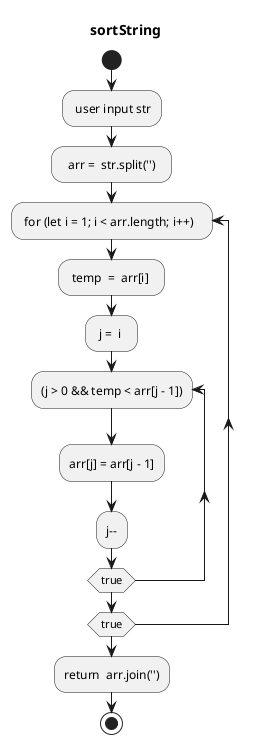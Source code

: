 @startuml findMostFrequentChars
title sortString
start
: user input str;
:  arr =  str.split('')  ; 
repeat: for (let i = 1; i < arr.length; i++)   ; 
: temp  =  arr[i]  ; 
: j =  i  ; 
repeat:(j > 0 && temp < arr[j - 1])    
:arr[j] = arr[j - 1];
      :j--;
repeat while(true)
repeat while (true)
:return  arr.join(''); 
stop
@enduml